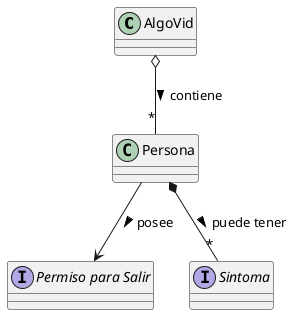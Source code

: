 @startuml


class AlgoVid{
	
}
class Persona{
	
}
Interface "Permiso para Salir" as Estado{
	
}
Interface Sintoma{
	
}

AlgoVid o-- "*" Persona : contiene >

Persona --> Estado : posee >

Persona *-- "*" Sintoma : puede tener >

@enduml